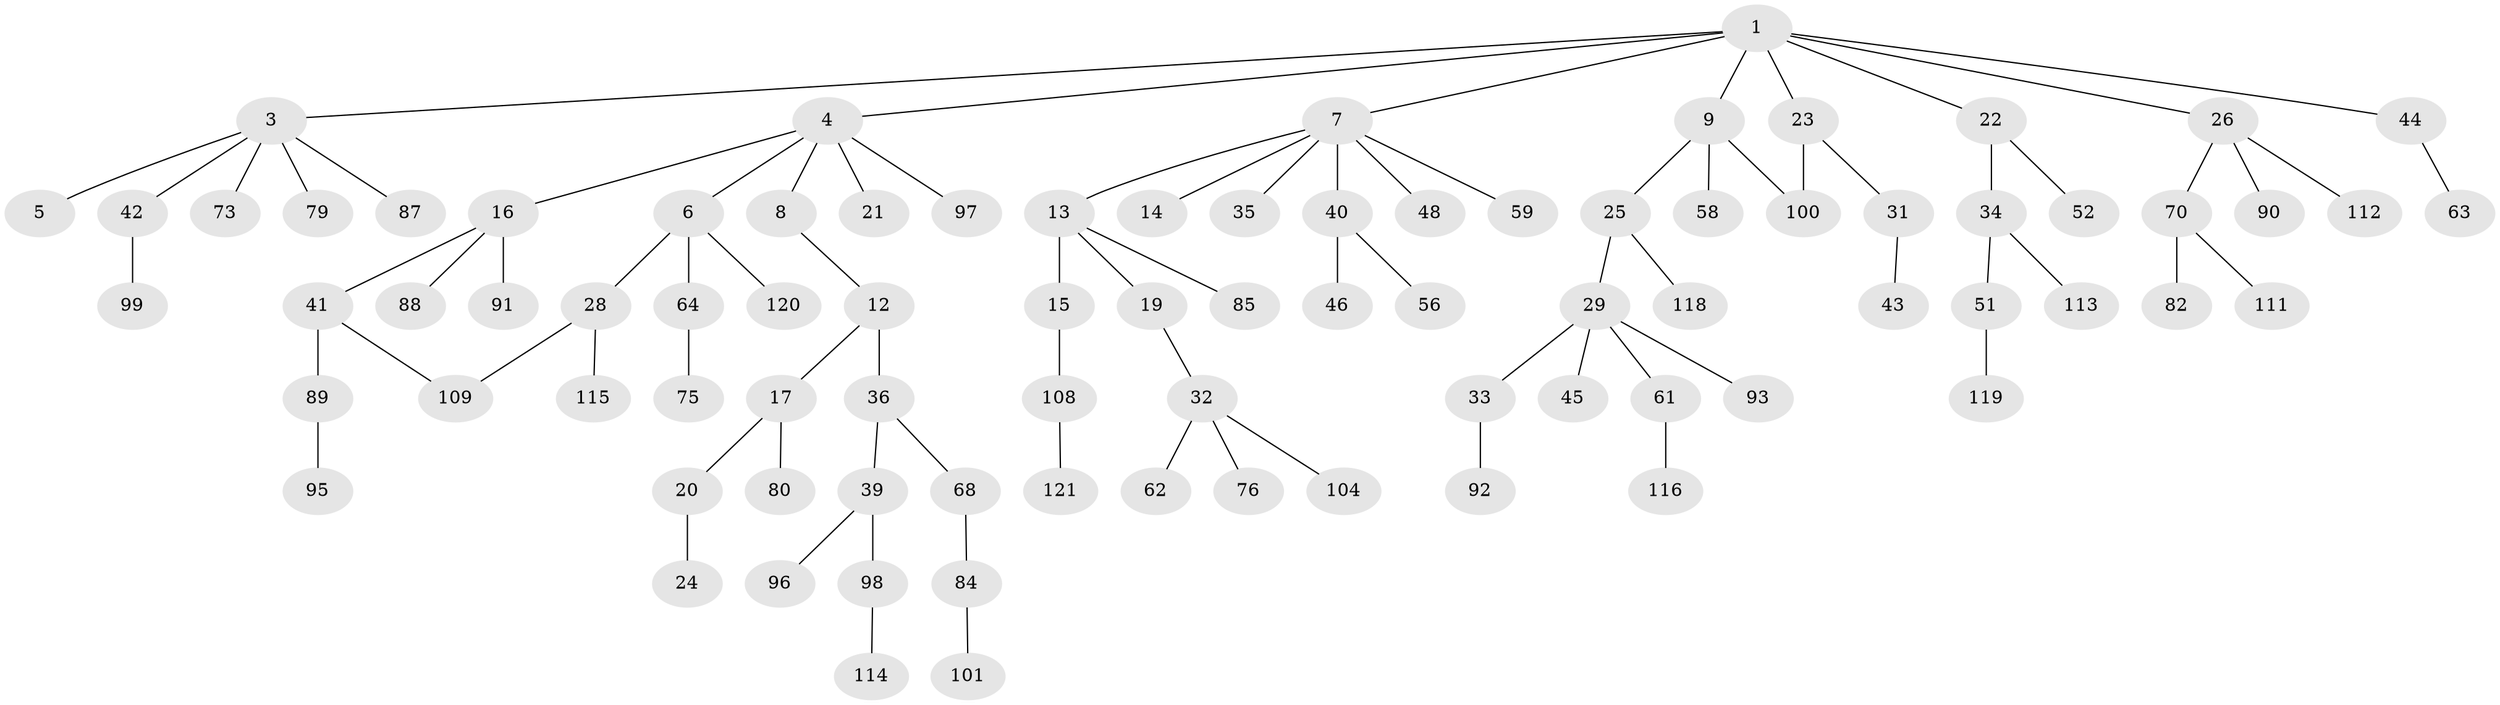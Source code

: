 // original degree distribution, {6: 0.00819672131147541, 4: 0.10655737704918032, 5: 0.03278688524590164, 2: 0.2459016393442623, 3: 0.13934426229508196, 1: 0.4672131147540984}
// Generated by graph-tools (version 1.1) at 2025/10/02/27/25 16:10:51]
// undirected, 85 vertices, 86 edges
graph export_dot {
graph [start="1"]
  node [color=gray90,style=filled];
  1 [super="+2"];
  3 [super="+54"];
  4 [super="+18"];
  5 [super="+37"];
  6 [super="+11"];
  7 [super="+10"];
  8 [super="+71"];
  9;
  12 [super="+107"];
  13 [super="+55"];
  14;
  15 [super="+60"];
  16 [super="+86"];
  17;
  19;
  20 [super="+30"];
  21 [super="+69"];
  22 [super="+27"];
  23 [super="+74"];
  24 [super="+65"];
  25 [super="+53"];
  26 [super="+103"];
  28 [super="+66"];
  29 [super="+83"];
  31;
  32 [super="+77"];
  33;
  34 [super="+49"];
  35;
  36 [super="+38"];
  39 [super="+47"];
  40 [super="+106"];
  41 [super="+72"];
  42 [super="+50"];
  43;
  44 [super="+81"];
  45;
  46 [super="+117"];
  48 [super="+67"];
  51 [super="+57"];
  52 [super="+105"];
  56;
  58;
  59;
  61;
  62;
  63;
  64;
  68;
  70;
  73;
  75 [super="+78"];
  76;
  79;
  80;
  82 [super="+102"];
  84 [super="+94"];
  85;
  87;
  88;
  89;
  90;
  91;
  92;
  93;
  95;
  96;
  97;
  98;
  99;
  100 [super="+110"];
  101;
  104;
  108;
  109;
  111;
  112;
  113;
  114;
  115;
  116;
  118 [super="+122"];
  119;
  120;
  121;
  1 -- 3;
  1 -- 9;
  1 -- 22;
  1 -- 26;
  1 -- 44;
  1 -- 4;
  1 -- 7;
  1 -- 23;
  3 -- 5;
  3 -- 42;
  3 -- 87;
  3 -- 73;
  3 -- 79;
  4 -- 6;
  4 -- 8;
  4 -- 16;
  4 -- 97;
  4 -- 21;
  6 -- 64;
  6 -- 28;
  6 -- 120;
  7 -- 35;
  7 -- 48;
  7 -- 40;
  7 -- 59;
  7 -- 13;
  7 -- 14;
  8 -- 12;
  9 -- 25;
  9 -- 58;
  9 -- 100;
  12 -- 17;
  12 -- 36;
  13 -- 15;
  13 -- 19;
  13 -- 85;
  15 -- 108;
  16 -- 41;
  16 -- 91;
  16 -- 88;
  17 -- 20;
  17 -- 80;
  19 -- 32;
  20 -- 24;
  22 -- 52;
  22 -- 34;
  23 -- 31;
  23 -- 100;
  25 -- 29;
  25 -- 118;
  26 -- 70;
  26 -- 90;
  26 -- 112;
  28 -- 109;
  28 -- 115;
  29 -- 33;
  29 -- 45;
  29 -- 61;
  29 -- 93;
  31 -- 43;
  32 -- 62;
  32 -- 76;
  32 -- 104;
  33 -- 92;
  34 -- 113;
  34 -- 51;
  36 -- 39;
  36 -- 68;
  39 -- 96;
  39 -- 98;
  40 -- 46;
  40 -- 56;
  41 -- 109;
  41 -- 89;
  42 -- 99;
  44 -- 63;
  51 -- 119;
  61 -- 116;
  64 -- 75;
  68 -- 84;
  70 -- 82;
  70 -- 111;
  84 -- 101;
  89 -- 95;
  98 -- 114;
  108 -- 121;
}

